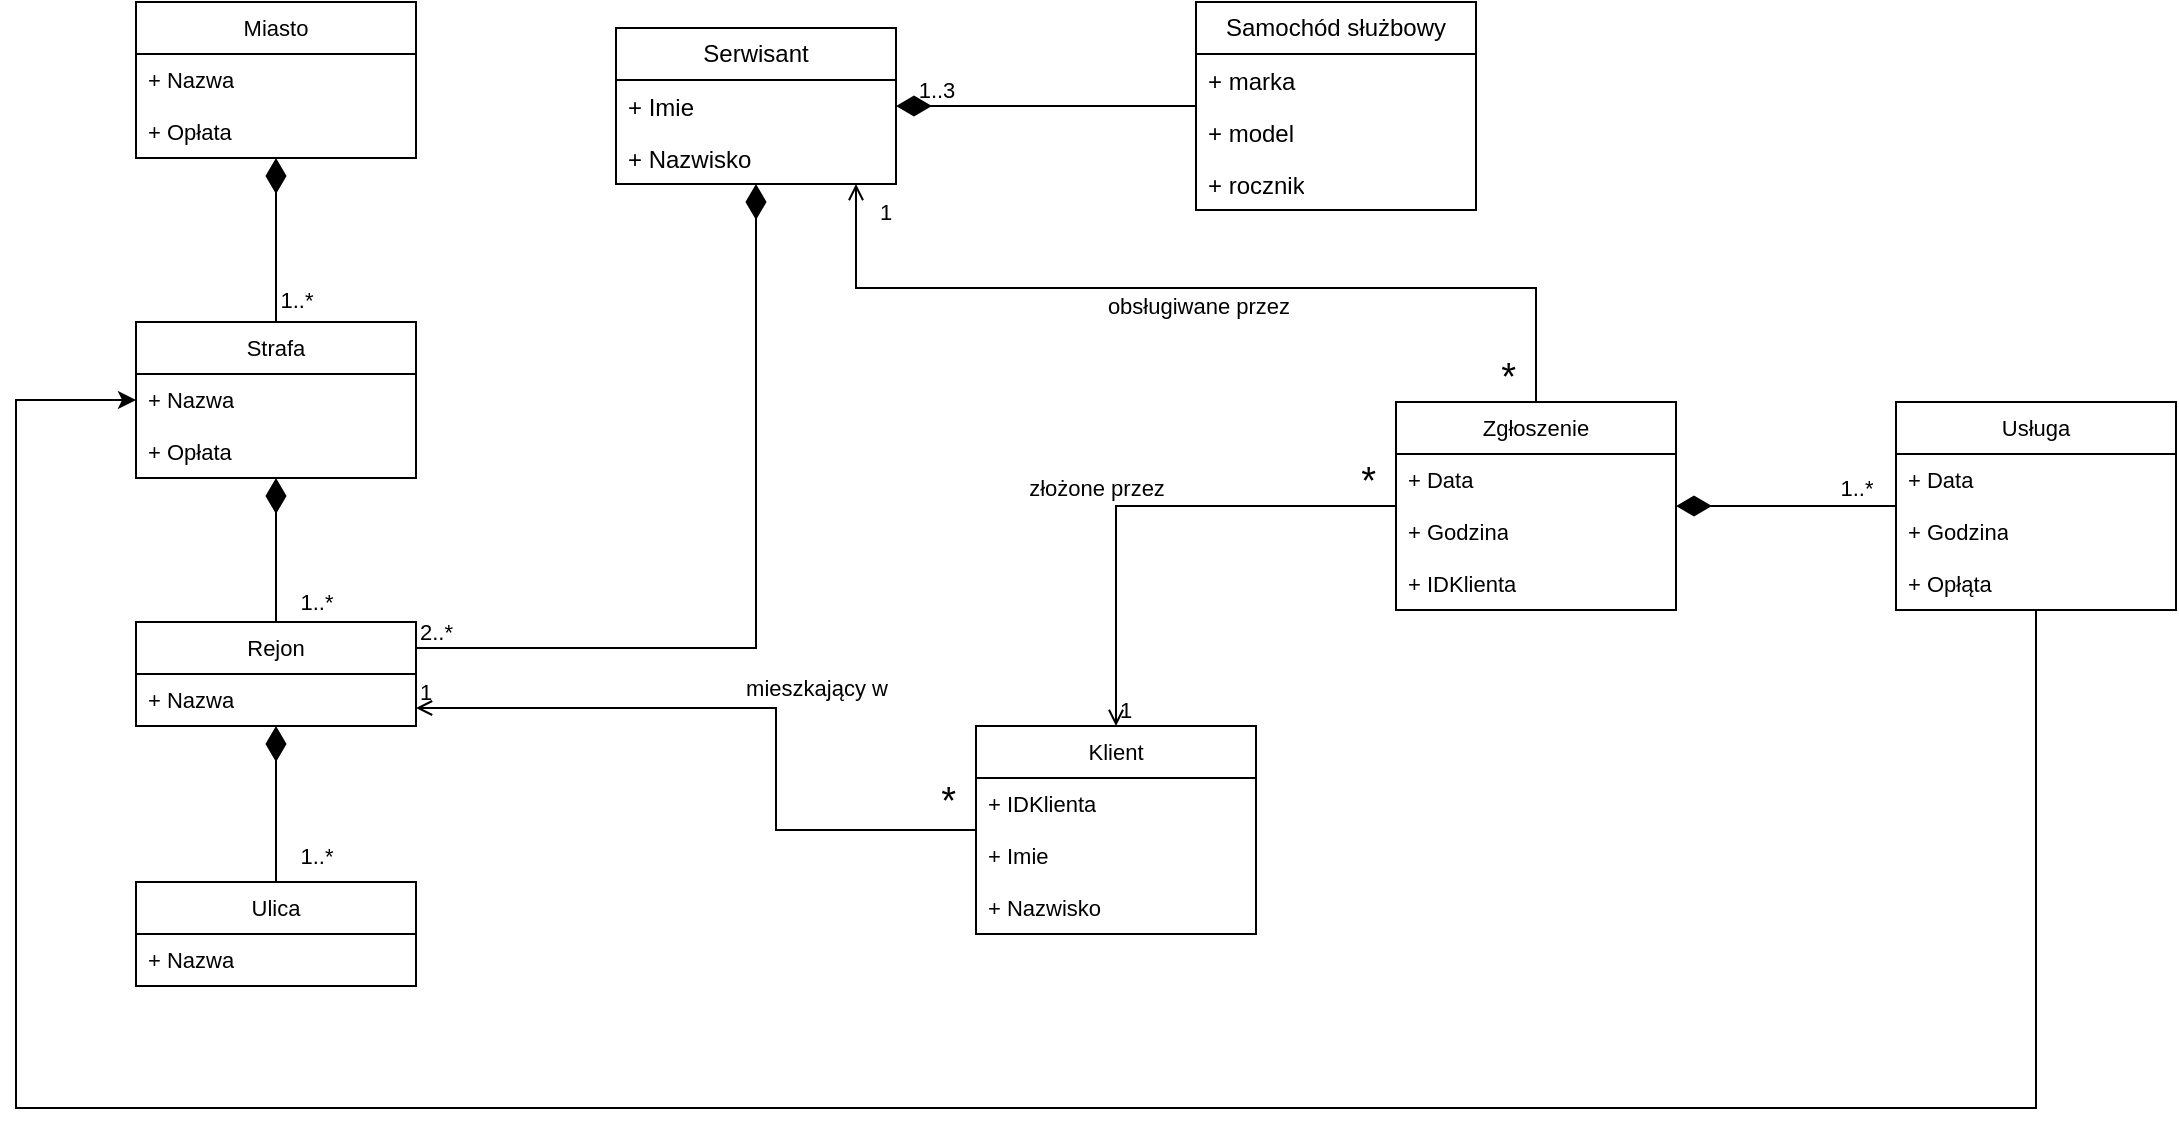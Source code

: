 <mxfile version="24.5.2" type="github">
  <diagram name="Strona-1" id="XkYLfurVMoklSscanKzM">
    <mxGraphModel dx="1249" dy="542" grid="1" gridSize="10" guides="1" tooltips="1" connect="1" arrows="1" fold="1" page="1" pageScale="1" pageWidth="1169" pageHeight="827" math="0" shadow="0">
      <root>
        <mxCell id="0" />
        <mxCell id="1" parent="0" />
        <mxCell id="dYZR1nuj510XMWiARisk-10" value="Serwisant" style="swimlane;fontStyle=0;childLayout=stackLayout;horizontal=1;startSize=26;fillColor=none;horizontalStack=0;resizeParent=1;resizeParentMax=0;resizeLast=0;collapsible=1;marginBottom=0;whiteSpace=wrap;html=1;" parent="1" vertex="1">
          <mxGeometry x="410" y="200" width="140" height="78" as="geometry" />
        </mxCell>
        <mxCell id="dYZR1nuj510XMWiARisk-11" value="+ Imie" style="text;strokeColor=none;fillColor=none;align=left;verticalAlign=top;spacingLeft=4;spacingRight=4;overflow=hidden;rotatable=0;points=[[0,0.5],[1,0.5]];portConstraint=eastwest;whiteSpace=wrap;html=1;" parent="dYZR1nuj510XMWiARisk-10" vertex="1">
          <mxGeometry y="26" width="140" height="26" as="geometry" />
        </mxCell>
        <mxCell id="dYZR1nuj510XMWiARisk-12" value="+ Nazwisko" style="text;strokeColor=none;fillColor=none;align=left;verticalAlign=top;spacingLeft=4;spacingRight=4;overflow=hidden;rotatable=0;points=[[0,0.5],[1,0.5]];portConstraint=eastwest;whiteSpace=wrap;html=1;" parent="dYZR1nuj510XMWiARisk-10" vertex="1">
          <mxGeometry y="52" width="140" height="26" as="geometry" />
        </mxCell>
        <mxCell id="dYZR1nuj510XMWiARisk-18" value="1..3" style="edgeStyle=orthogonalEdgeStyle;rounded=0;orthogonalLoop=1;jettySize=auto;html=1;endArrow=diamondThin;endFill=1;endSize=15;labelBackgroundColor=none;verticalAlign=bottom;" parent="1" source="dYZR1nuj510XMWiARisk-14" target="dYZR1nuj510XMWiARisk-10" edge="1">
          <mxGeometry x="0.733" y="1" relative="1" as="geometry">
            <mxPoint as="offset" />
          </mxGeometry>
        </mxCell>
        <mxCell id="dYZR1nuj510XMWiARisk-14" value="Samochód służbowy" style="swimlane;fontStyle=0;childLayout=stackLayout;horizontal=1;startSize=26;fillColor=none;horizontalStack=0;resizeParent=1;resizeParentMax=0;resizeLast=0;collapsible=1;marginBottom=0;whiteSpace=wrap;html=1;" parent="1" vertex="1">
          <mxGeometry x="700" y="187" width="140" height="104" as="geometry" />
        </mxCell>
        <mxCell id="dYZR1nuj510XMWiARisk-15" value="+ marka" style="text;strokeColor=none;fillColor=none;align=left;verticalAlign=top;spacingLeft=4;spacingRight=4;overflow=hidden;rotatable=0;points=[[0,0.5],[1,0.5]];portConstraint=eastwest;whiteSpace=wrap;html=1;" parent="dYZR1nuj510XMWiARisk-14" vertex="1">
          <mxGeometry y="26" width="140" height="26" as="geometry" />
        </mxCell>
        <mxCell id="dYZR1nuj510XMWiARisk-16" value="+ model" style="text;strokeColor=none;fillColor=none;align=left;verticalAlign=top;spacingLeft=4;spacingRight=4;overflow=hidden;rotatable=0;points=[[0,0.5],[1,0.5]];portConstraint=eastwest;whiteSpace=wrap;html=1;" parent="dYZR1nuj510XMWiARisk-14" vertex="1">
          <mxGeometry y="52" width="140" height="26" as="geometry" />
        </mxCell>
        <mxCell id="dYZR1nuj510XMWiARisk-17" value="+ rocznik" style="text;strokeColor=none;fillColor=none;align=left;verticalAlign=top;spacingLeft=4;spacingRight=4;overflow=hidden;rotatable=0;points=[[0,0.5],[1,0.5]];portConstraint=eastwest;whiteSpace=wrap;html=1;" parent="dYZR1nuj510XMWiARisk-14" vertex="1">
          <mxGeometry y="78" width="140" height="26" as="geometry" />
        </mxCell>
        <mxCell id="dYZR1nuj510XMWiARisk-19" value="Miasto" style="swimlane;fontStyle=0;childLayout=stackLayout;horizontal=1;startSize=26;fillColor=none;horizontalStack=0;resizeParent=1;resizeParentMax=0;resizeLast=0;collapsible=1;marginBottom=0;whiteSpace=wrap;html=1;fontFamily=Helvetica;fontSize=11;fontColor=default;labelBackgroundColor=none;" parent="1" vertex="1">
          <mxGeometry x="170" y="187" width="140" height="78" as="geometry" />
        </mxCell>
        <mxCell id="dYZR1nuj510XMWiARisk-20" value="+ Nazwa" style="text;strokeColor=none;fillColor=none;align=left;verticalAlign=top;spacingLeft=4;spacingRight=4;overflow=hidden;rotatable=0;points=[[0,0.5],[1,0.5]];portConstraint=eastwest;whiteSpace=wrap;html=1;fontFamily=Helvetica;fontSize=11;fontColor=default;labelBackgroundColor=none;" parent="dYZR1nuj510XMWiARisk-19" vertex="1">
          <mxGeometry y="26" width="140" height="26" as="geometry" />
        </mxCell>
        <mxCell id="dYZR1nuj510XMWiARisk-27" value="+ Opłata" style="text;strokeColor=none;fillColor=none;align=left;verticalAlign=top;spacingLeft=4;spacingRight=4;overflow=hidden;rotatable=0;points=[[0,0.5],[1,0.5]];portConstraint=eastwest;whiteSpace=wrap;html=1;fontFamily=Helvetica;fontSize=11;fontColor=default;labelBackgroundColor=none;" parent="dYZR1nuj510XMWiARisk-19" vertex="1">
          <mxGeometry y="52" width="140" height="26" as="geometry" />
        </mxCell>
        <mxCell id="dYZR1nuj510XMWiARisk-28" value="1..*" style="edgeStyle=orthogonalEdgeStyle;rounded=0;orthogonalLoop=1;jettySize=auto;html=1;strokeColor=default;align=center;verticalAlign=middle;fontFamily=Helvetica;fontSize=11;fontColor=default;labelBackgroundColor=none;endArrow=diamondThin;endFill=1;endSize=15;" parent="1" source="dYZR1nuj510XMWiARisk-23" target="dYZR1nuj510XMWiARisk-19" edge="1">
          <mxGeometry x="-0.722" y="-10" relative="1" as="geometry">
            <mxPoint as="offset" />
          </mxGeometry>
        </mxCell>
        <mxCell id="dYZR1nuj510XMWiARisk-23" value="Strafa" style="swimlane;fontStyle=0;childLayout=stackLayout;horizontal=1;startSize=26;fillColor=none;horizontalStack=0;resizeParent=1;resizeParentMax=0;resizeLast=0;collapsible=1;marginBottom=0;whiteSpace=wrap;html=1;fontFamily=Helvetica;fontSize=11;fontColor=default;labelBackgroundColor=none;" parent="1" vertex="1">
          <mxGeometry x="170" y="347" width="140" height="78" as="geometry" />
        </mxCell>
        <mxCell id="dYZR1nuj510XMWiARisk-24" value="+ Nazwa" style="text;strokeColor=none;fillColor=none;align=left;verticalAlign=top;spacingLeft=4;spacingRight=4;overflow=hidden;rotatable=0;points=[[0,0.5],[1,0.5]];portConstraint=eastwest;whiteSpace=wrap;html=1;fontFamily=Helvetica;fontSize=11;fontColor=default;labelBackgroundColor=none;" parent="dYZR1nuj510XMWiARisk-23" vertex="1">
          <mxGeometry y="26" width="140" height="26" as="geometry" />
        </mxCell>
        <mxCell id="dYZR1nuj510XMWiARisk-25" value="+ Opłata" style="text;strokeColor=none;fillColor=none;align=left;verticalAlign=top;spacingLeft=4;spacingRight=4;overflow=hidden;rotatable=0;points=[[0,0.5],[1,0.5]];portConstraint=eastwest;whiteSpace=wrap;html=1;fontFamily=Helvetica;fontSize=11;fontColor=default;labelBackgroundColor=none;" parent="dYZR1nuj510XMWiARisk-23" vertex="1">
          <mxGeometry y="52" width="140" height="26" as="geometry" />
        </mxCell>
        <mxCell id="dYZR1nuj510XMWiARisk-38" value="1..*" style="edgeStyle=orthogonalEdgeStyle;rounded=0;orthogonalLoop=1;jettySize=auto;html=1;strokeColor=default;align=center;verticalAlign=middle;fontFamily=Helvetica;fontSize=11;fontColor=default;labelBackgroundColor=none;endArrow=diamondThin;endFill=1;endSize=15;" parent="1" source="dYZR1nuj510XMWiARisk-29" target="dYZR1nuj510XMWiARisk-23" edge="1">
          <mxGeometry x="-0.722" y="-20" relative="1" as="geometry">
            <mxPoint as="offset" />
          </mxGeometry>
        </mxCell>
        <mxCell id="dYZR1nuj510XMWiARisk-29" value="Rejon" style="swimlane;fontStyle=0;childLayout=stackLayout;horizontal=1;startSize=26;fillColor=none;horizontalStack=0;resizeParent=1;resizeParentMax=0;resizeLast=0;collapsible=1;marginBottom=0;whiteSpace=wrap;html=1;fontFamily=Helvetica;fontSize=11;fontColor=default;labelBackgroundColor=none;" parent="1" vertex="1">
          <mxGeometry x="170" y="497" width="140" height="52" as="geometry" />
        </mxCell>
        <mxCell id="dYZR1nuj510XMWiARisk-30" value="+ Nazwa" style="text;strokeColor=none;fillColor=none;align=left;verticalAlign=top;spacingLeft=4;spacingRight=4;overflow=hidden;rotatable=0;points=[[0,0.5],[1,0.5]];portConstraint=eastwest;whiteSpace=wrap;html=1;fontFamily=Helvetica;fontSize=11;fontColor=default;labelBackgroundColor=none;" parent="dYZR1nuj510XMWiARisk-29" vertex="1">
          <mxGeometry y="26" width="140" height="26" as="geometry" />
        </mxCell>
        <mxCell id="dYZR1nuj510XMWiARisk-37" value="1..*" style="edgeStyle=orthogonalEdgeStyle;rounded=0;orthogonalLoop=1;jettySize=auto;html=1;strokeColor=default;align=center;verticalAlign=middle;fontFamily=Helvetica;fontSize=11;fontColor=default;labelBackgroundColor=none;endArrow=diamondThin;endFill=1;endSize=15;" parent="1" source="dYZR1nuj510XMWiARisk-33" target="dYZR1nuj510XMWiARisk-29" edge="1">
          <mxGeometry x="-0.655" y="-20" relative="1" as="geometry">
            <mxPoint as="offset" />
          </mxGeometry>
        </mxCell>
        <mxCell id="dYZR1nuj510XMWiARisk-33" value="Ulica" style="swimlane;fontStyle=0;childLayout=stackLayout;horizontal=1;startSize=26;fillColor=none;horizontalStack=0;resizeParent=1;resizeParentMax=0;resizeLast=0;collapsible=1;marginBottom=0;whiteSpace=wrap;html=1;fontFamily=Helvetica;fontSize=11;fontColor=default;labelBackgroundColor=none;" parent="1" vertex="1">
          <mxGeometry x="170" y="627" width="140" height="52" as="geometry" />
        </mxCell>
        <mxCell id="dYZR1nuj510XMWiARisk-34" value="+ Nazwa" style="text;strokeColor=none;fillColor=none;align=left;verticalAlign=top;spacingLeft=4;spacingRight=4;overflow=hidden;rotatable=0;points=[[0,0.5],[1,0.5]];portConstraint=eastwest;whiteSpace=wrap;html=1;fontFamily=Helvetica;fontSize=11;fontColor=default;labelBackgroundColor=none;" parent="dYZR1nuj510XMWiARisk-33" vertex="1">
          <mxGeometry y="26" width="140" height="26" as="geometry" />
        </mxCell>
        <mxCell id="dYZR1nuj510XMWiARisk-40" value="" style="endArrow=diamondThin;html=1;edgeStyle=orthogonalEdgeStyle;rounded=0;strokeColor=default;align=center;verticalAlign=middle;fontFamily=Helvetica;fontSize=11;fontColor=default;labelBackgroundColor=none;endSize=15;startArrow=none;startFill=0;endFill=1;" parent="1" source="dYZR1nuj510XMWiARisk-29" target="dYZR1nuj510XMWiARisk-10" edge="1">
          <mxGeometry relative="1" as="geometry">
            <mxPoint x="430" y="450" as="sourcePoint" />
            <mxPoint x="590" y="450" as="targetPoint" />
            <Array as="points">
              <mxPoint x="480" y="510" />
            </Array>
          </mxGeometry>
        </mxCell>
        <mxCell id="dYZR1nuj510XMWiARisk-41" value="2..*" style="edgeLabel;resizable=0;html=1;align=left;verticalAlign=bottom;fontFamily=Helvetica;fontSize=11;fontColor=default;labelBackgroundColor=none;" parent="dYZR1nuj510XMWiARisk-40" connectable="0" vertex="1">
          <mxGeometry x="-1" relative="1" as="geometry" />
        </mxCell>
        <mxCell id="dYZR1nuj510XMWiARisk-43" value="Zgłoszenie" style="swimlane;fontStyle=0;childLayout=stackLayout;horizontal=1;startSize=26;fillColor=none;horizontalStack=0;resizeParent=1;resizeParentMax=0;resizeLast=0;collapsible=1;marginBottom=0;whiteSpace=wrap;html=1;fontFamily=Helvetica;fontSize=11;fontColor=default;labelBackgroundColor=none;" parent="1" vertex="1">
          <mxGeometry x="800" y="387" width="140" height="104" as="geometry" />
        </mxCell>
        <mxCell id="dYZR1nuj510XMWiARisk-44" value="+ Data" style="text;strokeColor=none;fillColor=none;align=left;verticalAlign=top;spacingLeft=4;spacingRight=4;overflow=hidden;rotatable=0;points=[[0,0.5],[1,0.5]];portConstraint=eastwest;whiteSpace=wrap;html=1;fontFamily=Helvetica;fontSize=11;fontColor=default;labelBackgroundColor=none;" parent="dYZR1nuj510XMWiARisk-43" vertex="1">
          <mxGeometry y="26" width="140" height="26" as="geometry" />
        </mxCell>
        <mxCell id="dYZR1nuj510XMWiARisk-45" value="+ Godzina" style="text;strokeColor=none;fillColor=none;align=left;verticalAlign=top;spacingLeft=4;spacingRight=4;overflow=hidden;rotatable=0;points=[[0,0.5],[1,0.5]];portConstraint=eastwest;whiteSpace=wrap;html=1;fontFamily=Helvetica;fontSize=11;fontColor=default;labelBackgroundColor=none;" parent="dYZR1nuj510XMWiARisk-43" vertex="1">
          <mxGeometry y="52" width="140" height="26" as="geometry" />
        </mxCell>
        <mxCell id="dYZR1nuj510XMWiARisk-46" value="+ IDKlienta" style="text;strokeColor=none;fillColor=none;align=left;verticalAlign=top;spacingLeft=4;spacingRight=4;overflow=hidden;rotatable=0;points=[[0,0.5],[1,0.5]];portConstraint=eastwest;whiteSpace=wrap;html=1;fontFamily=Helvetica;fontSize=11;fontColor=default;labelBackgroundColor=none;" parent="dYZR1nuj510XMWiARisk-43" vertex="1">
          <mxGeometry y="78" width="140" height="26" as="geometry" />
        </mxCell>
        <mxCell id="dYZR1nuj510XMWiARisk-47" value="Klient" style="swimlane;fontStyle=0;childLayout=stackLayout;horizontal=1;startSize=26;fillColor=none;horizontalStack=0;resizeParent=1;resizeParentMax=0;resizeLast=0;collapsible=1;marginBottom=0;whiteSpace=wrap;html=1;fontFamily=Helvetica;fontSize=11;fontColor=default;labelBackgroundColor=none;" parent="1" vertex="1">
          <mxGeometry x="590" y="549" width="140" height="104" as="geometry" />
        </mxCell>
        <mxCell id="dYZR1nuj510XMWiARisk-48" value="+ IDKlienta" style="text;strokeColor=none;fillColor=none;align=left;verticalAlign=top;spacingLeft=4;spacingRight=4;overflow=hidden;rotatable=0;points=[[0,0.5],[1,0.5]];portConstraint=eastwest;whiteSpace=wrap;html=1;fontFamily=Helvetica;fontSize=11;fontColor=default;labelBackgroundColor=none;" parent="dYZR1nuj510XMWiARisk-47" vertex="1">
          <mxGeometry y="26" width="140" height="26" as="geometry" />
        </mxCell>
        <mxCell id="dYZR1nuj510XMWiARisk-49" value="+ Imie" style="text;strokeColor=none;fillColor=none;align=left;verticalAlign=top;spacingLeft=4;spacingRight=4;overflow=hidden;rotatable=0;points=[[0,0.5],[1,0.5]];portConstraint=eastwest;whiteSpace=wrap;html=1;fontFamily=Helvetica;fontSize=11;fontColor=default;labelBackgroundColor=none;" parent="dYZR1nuj510XMWiARisk-47" vertex="1">
          <mxGeometry y="52" width="140" height="26" as="geometry" />
        </mxCell>
        <mxCell id="dYZR1nuj510XMWiARisk-50" value="+ Nazwisko" style="text;strokeColor=none;fillColor=none;align=left;verticalAlign=top;spacingLeft=4;spacingRight=4;overflow=hidden;rotatable=0;points=[[0,0.5],[1,0.5]];portConstraint=eastwest;whiteSpace=wrap;html=1;fontFamily=Helvetica;fontSize=11;fontColor=default;labelBackgroundColor=none;" parent="dYZR1nuj510XMWiARisk-47" vertex="1">
          <mxGeometry y="78" width="140" height="26" as="geometry" />
        </mxCell>
        <mxCell id="dYZR1nuj510XMWiARisk-52" value="mieszkający w" style="endArrow=none;html=1;edgeStyle=orthogonalEdgeStyle;rounded=0;strokeColor=default;align=center;verticalAlign=middle;fontFamily=Helvetica;fontSize=11;fontColor=default;labelBackgroundColor=none;endSize=15;endFill=0;startArrow=open;startFill=0;" parent="1" source="dYZR1nuj510XMWiARisk-29" target="dYZR1nuj510XMWiARisk-47" edge="1">
          <mxGeometry x="0.056" y="22" relative="1" as="geometry">
            <mxPoint x="320" y="520" as="sourcePoint" />
            <mxPoint x="490" y="288" as="targetPoint" />
            <Array as="points">
              <mxPoint x="490" y="540" />
              <mxPoint x="490" y="601" />
            </Array>
            <mxPoint x="-2" y="-10" as="offset" />
          </mxGeometry>
        </mxCell>
        <mxCell id="dYZR1nuj510XMWiARisk-53" value="1" style="edgeLabel;resizable=0;html=1;align=left;verticalAlign=bottom;fontFamily=Helvetica;fontSize=11;fontColor=default;labelBackgroundColor=none;" parent="dYZR1nuj510XMWiARisk-52" connectable="0" vertex="1">
          <mxGeometry x="-1" relative="1" as="geometry" />
        </mxCell>
        <mxCell id="dYZR1nuj510XMWiARisk-54" value="&lt;font style=&quot;font-size: 19px;&quot;&gt;*&lt;/font&gt;" style="edgeLabel;resizable=0;html=1;align=right;verticalAlign=bottom;fontFamily=Helvetica;fontSize=17;fontColor=default;labelBackgroundColor=none;" parent="dYZR1nuj510XMWiARisk-52" connectable="0" vertex="1">
          <mxGeometry x="1" relative="1" as="geometry">
            <mxPoint x="-10" y="-1" as="offset" />
          </mxGeometry>
        </mxCell>
        <mxCell id="dYZR1nuj510XMWiARisk-61" value="złożone przez" style="endArrow=none;html=1;edgeStyle=orthogonalEdgeStyle;rounded=0;strokeColor=default;align=center;verticalAlign=middle;fontFamily=Helvetica;fontSize=11;fontColor=default;labelBackgroundColor=none;endSize=15;startArrow=open;startFill=0;" parent="1" source="dYZR1nuj510XMWiARisk-47" target="dYZR1nuj510XMWiARisk-43" edge="1">
          <mxGeometry x="-0.12" y="13" relative="1" as="geometry">
            <mxPoint x="340" y="540" as="sourcePoint" />
            <mxPoint x="510" y="308" as="targetPoint" />
            <Array as="points">
              <mxPoint x="660" y="439" />
            </Array>
            <mxPoint x="-10" y="4" as="offset" />
          </mxGeometry>
        </mxCell>
        <mxCell id="dYZR1nuj510XMWiARisk-62" value="1" style="edgeLabel;resizable=0;html=1;align=left;verticalAlign=bottom;fontFamily=Helvetica;fontSize=11;fontColor=default;labelBackgroundColor=none;" parent="dYZR1nuj510XMWiARisk-61" connectable="0" vertex="1">
          <mxGeometry x="-1" relative="1" as="geometry" />
        </mxCell>
        <mxCell id="dYZR1nuj510XMWiARisk-63" value="*" style="edgeLabel;resizable=0;html=1;align=right;verticalAlign=bottom;fontFamily=Helvetica;fontSize=19;fontColor=default;labelBackgroundColor=none;" parent="dYZR1nuj510XMWiARisk-61" connectable="0" vertex="1">
          <mxGeometry x="1" relative="1" as="geometry">
            <mxPoint x="-10" y="1" as="offset" />
          </mxGeometry>
        </mxCell>
        <mxCell id="dYZR1nuj510XMWiARisk-65" value="obsługiwane przez" style="endArrow=none;html=1;edgeStyle=orthogonalEdgeStyle;rounded=0;strokeColor=default;align=center;verticalAlign=middle;fontFamily=Helvetica;fontSize=11;fontColor=default;labelBackgroundColor=none;endSize=15;startArrow=open;startFill=0;" parent="1" source="dYZR1nuj510XMWiARisk-10" target="dYZR1nuj510XMWiARisk-43" edge="1">
          <mxGeometry x="-0.007" y="-9" relative="1" as="geometry">
            <mxPoint x="590" y="441" as="sourcePoint" />
            <mxPoint x="730" y="331" as="targetPoint" />
            <Array as="points">
              <mxPoint x="530" y="330" />
              <mxPoint x="870" y="330" />
            </Array>
            <mxPoint as="offset" />
          </mxGeometry>
        </mxCell>
        <mxCell id="dYZR1nuj510XMWiARisk-66" value="1" style="edgeLabel;resizable=0;html=1;align=left;verticalAlign=bottom;fontFamily=Helvetica;fontSize=11;fontColor=default;labelBackgroundColor=none;" parent="dYZR1nuj510XMWiARisk-65" connectable="0" vertex="1">
          <mxGeometry x="-1" relative="1" as="geometry">
            <mxPoint x="10" y="22" as="offset" />
          </mxGeometry>
        </mxCell>
        <mxCell id="dYZR1nuj510XMWiARisk-67" value="*" style="edgeLabel;resizable=0;html=1;align=right;verticalAlign=bottom;fontFamily=Helvetica;fontSize=19;fontColor=default;labelBackgroundColor=none;" parent="dYZR1nuj510XMWiARisk-65" connectable="0" vertex="1">
          <mxGeometry x="1" relative="1" as="geometry">
            <mxPoint x="-10" y="1" as="offset" />
          </mxGeometry>
        </mxCell>
        <mxCell id="dYZR1nuj510XMWiARisk-72" value="1..*" style="edgeStyle=orthogonalEdgeStyle;rounded=0;orthogonalLoop=1;jettySize=auto;html=1;strokeColor=default;align=center;verticalAlign=middle;fontFamily=Helvetica;fontSize=11;fontColor=default;labelBackgroundColor=none;endArrow=diamondThin;endFill=1;endSize=15;" parent="1" source="dYZR1nuj510XMWiARisk-68" target="dYZR1nuj510XMWiARisk-43" edge="1">
          <mxGeometry x="-0.636" y="-9" relative="1" as="geometry">
            <mxPoint as="offset" />
          </mxGeometry>
        </mxCell>
        <mxCell id="mQJhJrm4RbW1LA42JmeF-1" style="edgeStyle=orthogonalEdgeStyle;rounded=0;orthogonalLoop=1;jettySize=auto;html=1;" edge="1" parent="1" source="dYZR1nuj510XMWiARisk-68" target="dYZR1nuj510XMWiARisk-23">
          <mxGeometry relative="1" as="geometry">
            <Array as="points">
              <mxPoint x="1120" y="740" />
              <mxPoint x="110" y="740" />
              <mxPoint x="110" y="386" />
            </Array>
          </mxGeometry>
        </mxCell>
        <mxCell id="dYZR1nuj510XMWiARisk-68" value="Usługa" style="swimlane;fontStyle=0;childLayout=stackLayout;horizontal=1;startSize=26;fillColor=none;horizontalStack=0;resizeParent=1;resizeParentMax=0;resizeLast=0;collapsible=1;marginBottom=0;whiteSpace=wrap;html=1;fontFamily=Helvetica;fontSize=11;fontColor=default;labelBackgroundColor=none;" parent="1" vertex="1">
          <mxGeometry x="1050" y="387" width="140" height="104" as="geometry" />
        </mxCell>
        <mxCell id="dYZR1nuj510XMWiARisk-69" value="+ Data" style="text;strokeColor=none;fillColor=none;align=left;verticalAlign=top;spacingLeft=4;spacingRight=4;overflow=hidden;rotatable=0;points=[[0,0.5],[1,0.5]];portConstraint=eastwest;whiteSpace=wrap;html=1;fontFamily=Helvetica;fontSize=11;fontColor=default;labelBackgroundColor=none;" parent="dYZR1nuj510XMWiARisk-68" vertex="1">
          <mxGeometry y="26" width="140" height="26" as="geometry" />
        </mxCell>
        <mxCell id="dYZR1nuj510XMWiARisk-70" value="+ Godzina" style="text;strokeColor=none;fillColor=none;align=left;verticalAlign=top;spacingLeft=4;spacingRight=4;overflow=hidden;rotatable=0;points=[[0,0.5],[1,0.5]];portConstraint=eastwest;whiteSpace=wrap;html=1;fontFamily=Helvetica;fontSize=11;fontColor=default;labelBackgroundColor=none;" parent="dYZR1nuj510XMWiARisk-68" vertex="1">
          <mxGeometry y="52" width="140" height="26" as="geometry" />
        </mxCell>
        <mxCell id="dYZR1nuj510XMWiARisk-71" value="+ Opłąta" style="text;strokeColor=none;fillColor=none;align=left;verticalAlign=top;spacingLeft=4;spacingRight=4;overflow=hidden;rotatable=0;points=[[0,0.5],[1,0.5]];portConstraint=eastwest;whiteSpace=wrap;html=1;fontFamily=Helvetica;fontSize=11;fontColor=default;labelBackgroundColor=none;" parent="dYZR1nuj510XMWiARisk-68" vertex="1">
          <mxGeometry y="78" width="140" height="26" as="geometry" />
        </mxCell>
      </root>
    </mxGraphModel>
  </diagram>
</mxfile>
